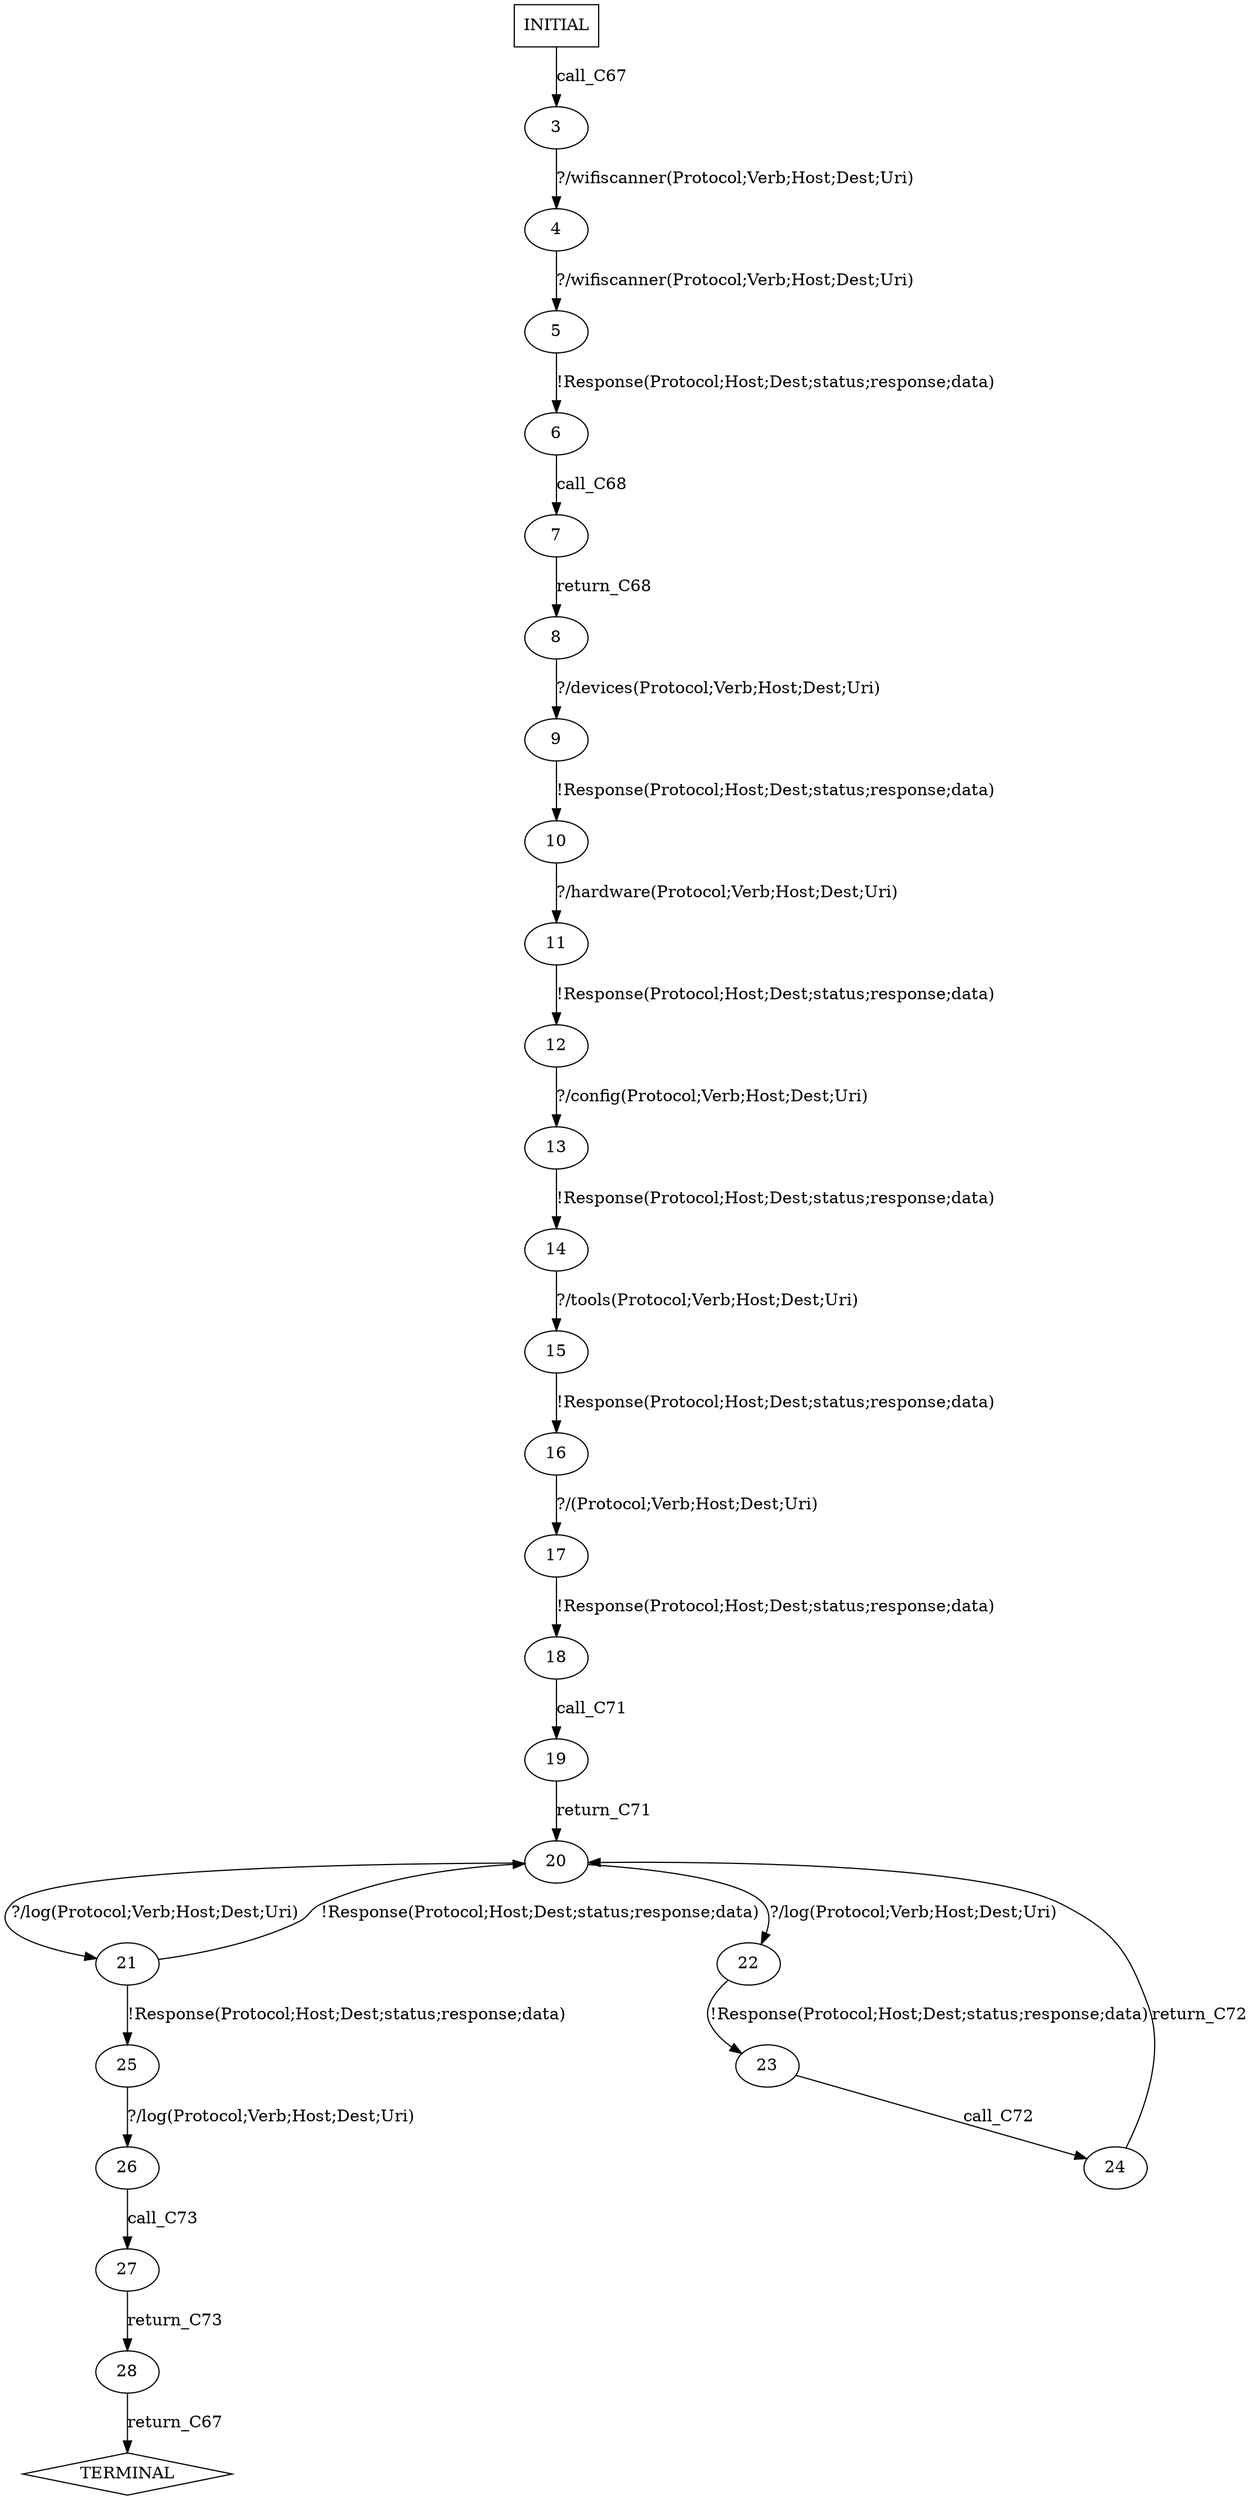 digraph G {
  0 [label="INITIAL",shape=box];
  1 [label="TERMINAL",shape=diamond];
  3 [label="3"];
  4 [label="4"];
  5 [label="5"];
  6 [label="6"];
  7 [label="7"];
  8 [label="8"];
  9 [label="9"];
  10 [label="10"];
  11 [label="11"];
  12 [label="12"];
  13 [label="13"];
  14 [label="14"];
  15 [label="15"];
  16 [label="16"];
  17 [label="17"];
  18 [label="18"];
  19 [label="19"];
  20 [label="20"];
  21 [label="21"];
  22 [label="22"];
  23 [label="23"];
  24 [label="24"];
  25 [label="25"];
  26 [label="26"];
  27 [label="27"];
  28 [label="28"];
0->3  [label="call_C67"];
3->4 [label="?/wifiscanner(Protocol;Verb;Host;Dest;Uri)"];
4->5 [label="?/wifiscanner(Protocol;Verb;Host;Dest;Uri)"];
5->6 [label="!Response(Protocol;Host;Dest;status;response;data)"];
6->7  [label="call_C68"];
7->8  [label="return_C68"];
8->9 [label="?/devices(Protocol;Verb;Host;Dest;Uri)"];
9->10 [label="!Response(Protocol;Host;Dest;status;response;data)"];
10->11 [label="?/hardware(Protocol;Verb;Host;Dest;Uri)"];
11->12 [label="!Response(Protocol;Host;Dest;status;response;data)"];
12->13 [label="?/config(Protocol;Verb;Host;Dest;Uri)"];
13->14 [label="!Response(Protocol;Host;Dest;status;response;data)"];
14->15 [label="?/tools(Protocol;Verb;Host;Dest;Uri)"];
15->16 [label="!Response(Protocol;Host;Dest;status;response;data)"];
16->17 [label="?/(Protocol;Verb;Host;Dest;Uri)"];
17->18 [label="!Response(Protocol;Host;Dest;status;response;data)"];
18->19  [label="call_C71"];
19->20  [label="return_C71"];
20->22 [label="?/log(Protocol;Verb;Host;Dest;Uri)"];
20->21 [label="?/log(Protocol;Verb;Host;Dest;Uri)"];
21->25 [label="!Response(Protocol;Host;Dest;status;response;data)"];
21->20 [label="!Response(Protocol;Host;Dest;status;response;data)"];
22->23 [label="!Response(Protocol;Host;Dest;status;response;data)"];
23->24  [label="call_C72"];
24->20  [label="return_C72"];
25->26 [label="?/log(Protocol;Verb;Host;Dest;Uri)"];
26->27  [label="call_C73"];
27->28  [label="return_C73"];
28->1  [label="return_C67"];
}
